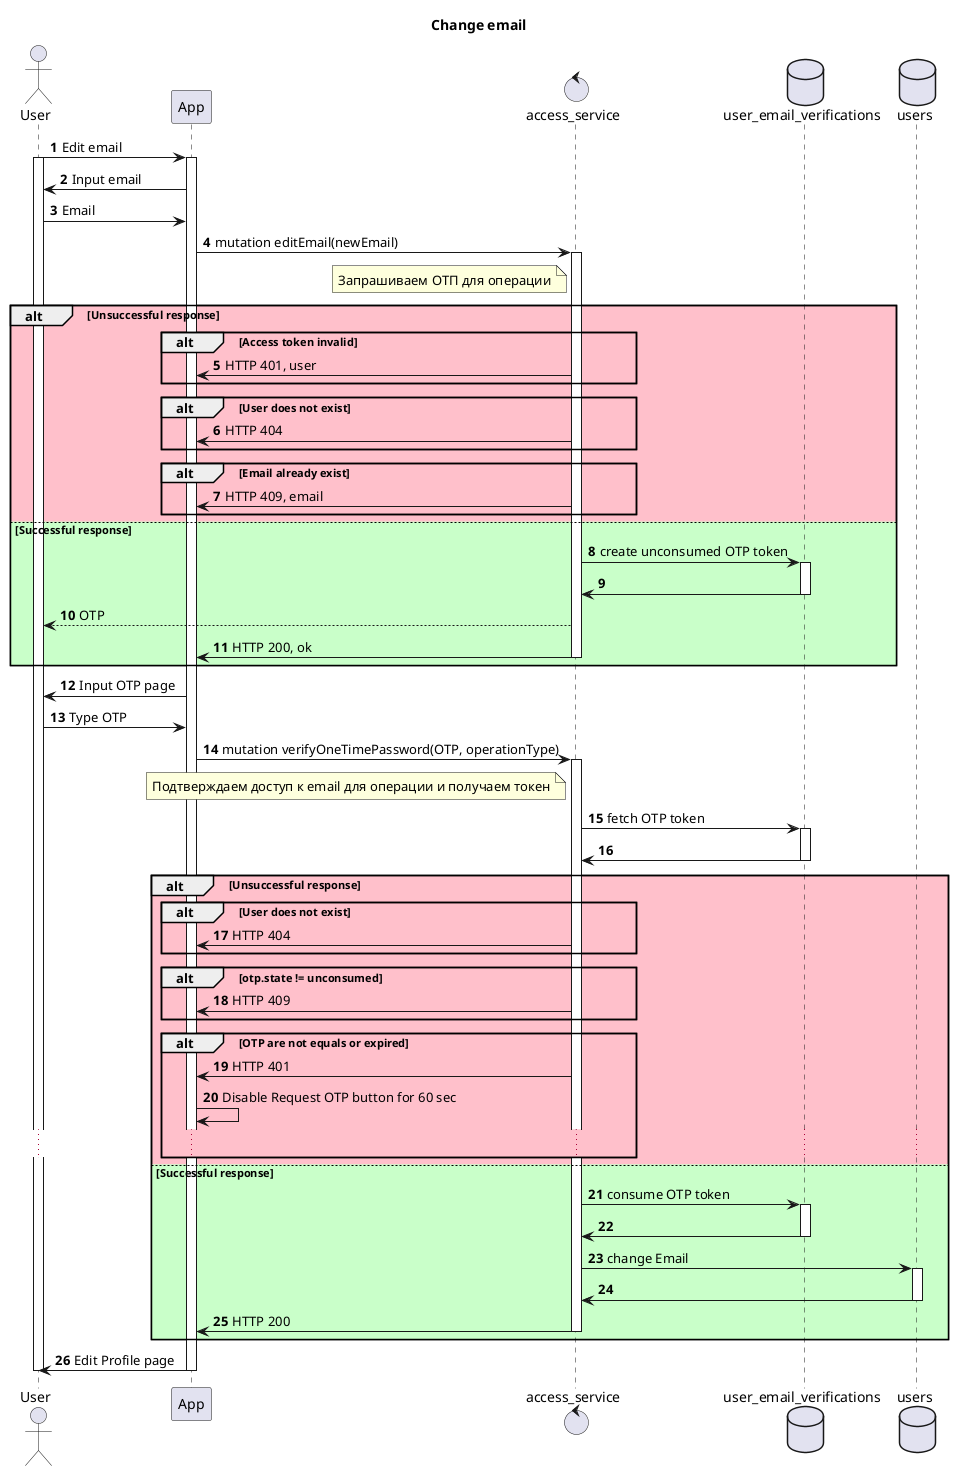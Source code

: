 @startuml
actor User as U
participant App as GUI
control access_service as AC
database user_email_verifications as CLT
database users as UD

title "Change email"
autonumber
U -> GUI: Edit email
activate U
activate GUI
GUI -> U: Input email
U -> GUI: Email
GUI -> AC: mutation editEmail(newEmail)
note left AC
Запрашиваем ОТП для операции
end note
activate AC

alt #Pink Unsuccessful response

alt #Pink Access token invalid
AC -> GUI: HTTP 401, user
end

alt #Pink User does not exist
AC -> GUI: HTTP 404
end

alt #Pink Email already exist
AC -> GUI: HTTP 409, email
end

else #Technology Successful response
AC -> CLT: create unconsumed OTP token

activate CLT
CLT -> AC:
deactivate CLT
AC --> U: OTP
AC -> GUI: HTTP 200, ok
deactivate AC
end

GUI -> U: Input OTP page
U -> GUI: Type OTP
GUI -> AC: mutation verifyOneTimePassword(OTP, operationType)
note left AC
Подтверждаем доступ к email для операции и получаем токен
end note

activate AC
AC -> CLT: fetch OTP token
activate CLT
CLT -> AC:
deactivate CLT

alt #Pink Unsuccessful response

alt #Pink User does not exist
AC -> GUI: HTTP 404
end

alt #Pink otp.state != unconsumed
AC -> GUI: HTTP 409
end

alt #Pink OTP are not equals or expired
AC -> GUI: HTTP 401
GUI -> GUI: Disable Request OTP button for 60 sec
...
end


else #Technology Successful response
AC -> CLT: consume OTP token
activate CLT
CLT -> AC:
deactivate CLT
AC -> UD: change Email
activate UD
UD -> AC:
deactivate UD
AC -> GUI: HTTP 200
deactivate AC
end

GUI -> U: Edit Profile page
deactivate GUI
deactivate U
@enduml